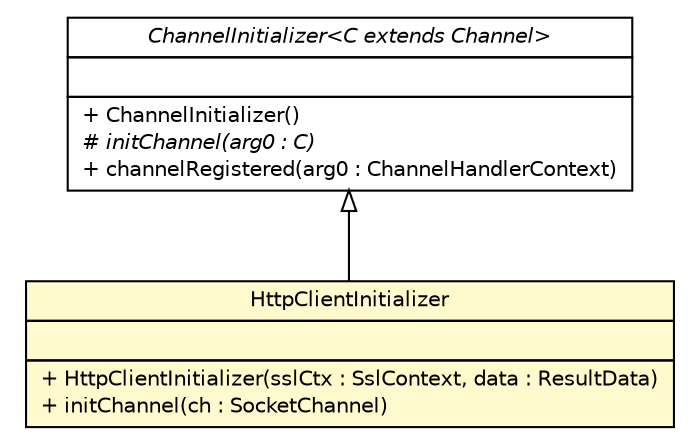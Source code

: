 #!/usr/local/bin/dot
#
# Class diagram 
# Generated by UMLGraph version R5_6 (http://www.umlgraph.org/)
#

digraph G {
	edge [fontname="Helvetica",fontsize=10,labelfontname="Helvetica",labelfontsize=10];
	node [fontname="Helvetica",fontsize=10,shape=plaintext];
	nodesep=0.25;
	ranksep=0.5;
	// com.xley.lfosc.http.client.HttpClientInitializer
	c944 [label=<<table title="com.xley.lfosc.http.client.HttpClientInitializer" border="0" cellborder="1" cellspacing="0" cellpadding="2" port="p" bgcolor="lemonChiffon" href="./HttpClientInitializer.html">
		<tr><td><table border="0" cellspacing="0" cellpadding="1">
<tr><td align="center" balign="center"> HttpClientInitializer </td></tr>
		</table></td></tr>
		<tr><td><table border="0" cellspacing="0" cellpadding="1">
<tr><td align="left" balign="left">  </td></tr>
		</table></td></tr>
		<tr><td><table border="0" cellspacing="0" cellpadding="1">
<tr><td align="left" balign="left"> + HttpClientInitializer(sslCtx : SslContext, data : ResultData) </td></tr>
<tr><td align="left" balign="left"> + initChannel(ch : SocketChannel) </td></tr>
		</table></td></tr>
		</table>>, URL="./HttpClientInitializer.html", fontname="Helvetica", fontcolor="black", fontsize=10.0];
	//com.xley.lfosc.http.client.HttpClientInitializer extends io.netty.channel.ChannelInitializer<io.netty.channel.socket.SocketChannel>
	c969:p -> c944:p [dir=back,arrowtail=empty];
	// io.netty.channel.ChannelInitializer<C extends io.netty.channel.Channel>
	c969 [label=<<table title="io.netty.channel.ChannelInitializer" border="0" cellborder="1" cellspacing="0" cellpadding="2" port="p" href="http://java.sun.com/j2se/1.4.2/docs/api/io/netty/channel/ChannelInitializer.html">
		<tr><td><table border="0" cellspacing="0" cellpadding="1">
<tr><td align="center" balign="center"><font face="Helvetica-Oblique"> ChannelInitializer&lt;C extends Channel&gt; </font></td></tr>
		</table></td></tr>
		<tr><td><table border="0" cellspacing="0" cellpadding="1">
<tr><td align="left" balign="left">  </td></tr>
		</table></td></tr>
		<tr><td><table border="0" cellspacing="0" cellpadding="1">
<tr><td align="left" balign="left"> + ChannelInitializer() </td></tr>
<tr><td align="left" balign="left"><font face="Helvetica-Oblique" point-size="10.0"> # initChannel(arg0 : C) </font></td></tr>
<tr><td align="left" balign="left"> + channelRegistered(arg0 : ChannelHandlerContext) </td></tr>
		</table></td></tr>
		</table>>, URL="http://java.sun.com/j2se/1.4.2/docs/api/io/netty/channel/ChannelInitializer.html", fontname="Helvetica", fontcolor="black", fontsize=10.0];
}

